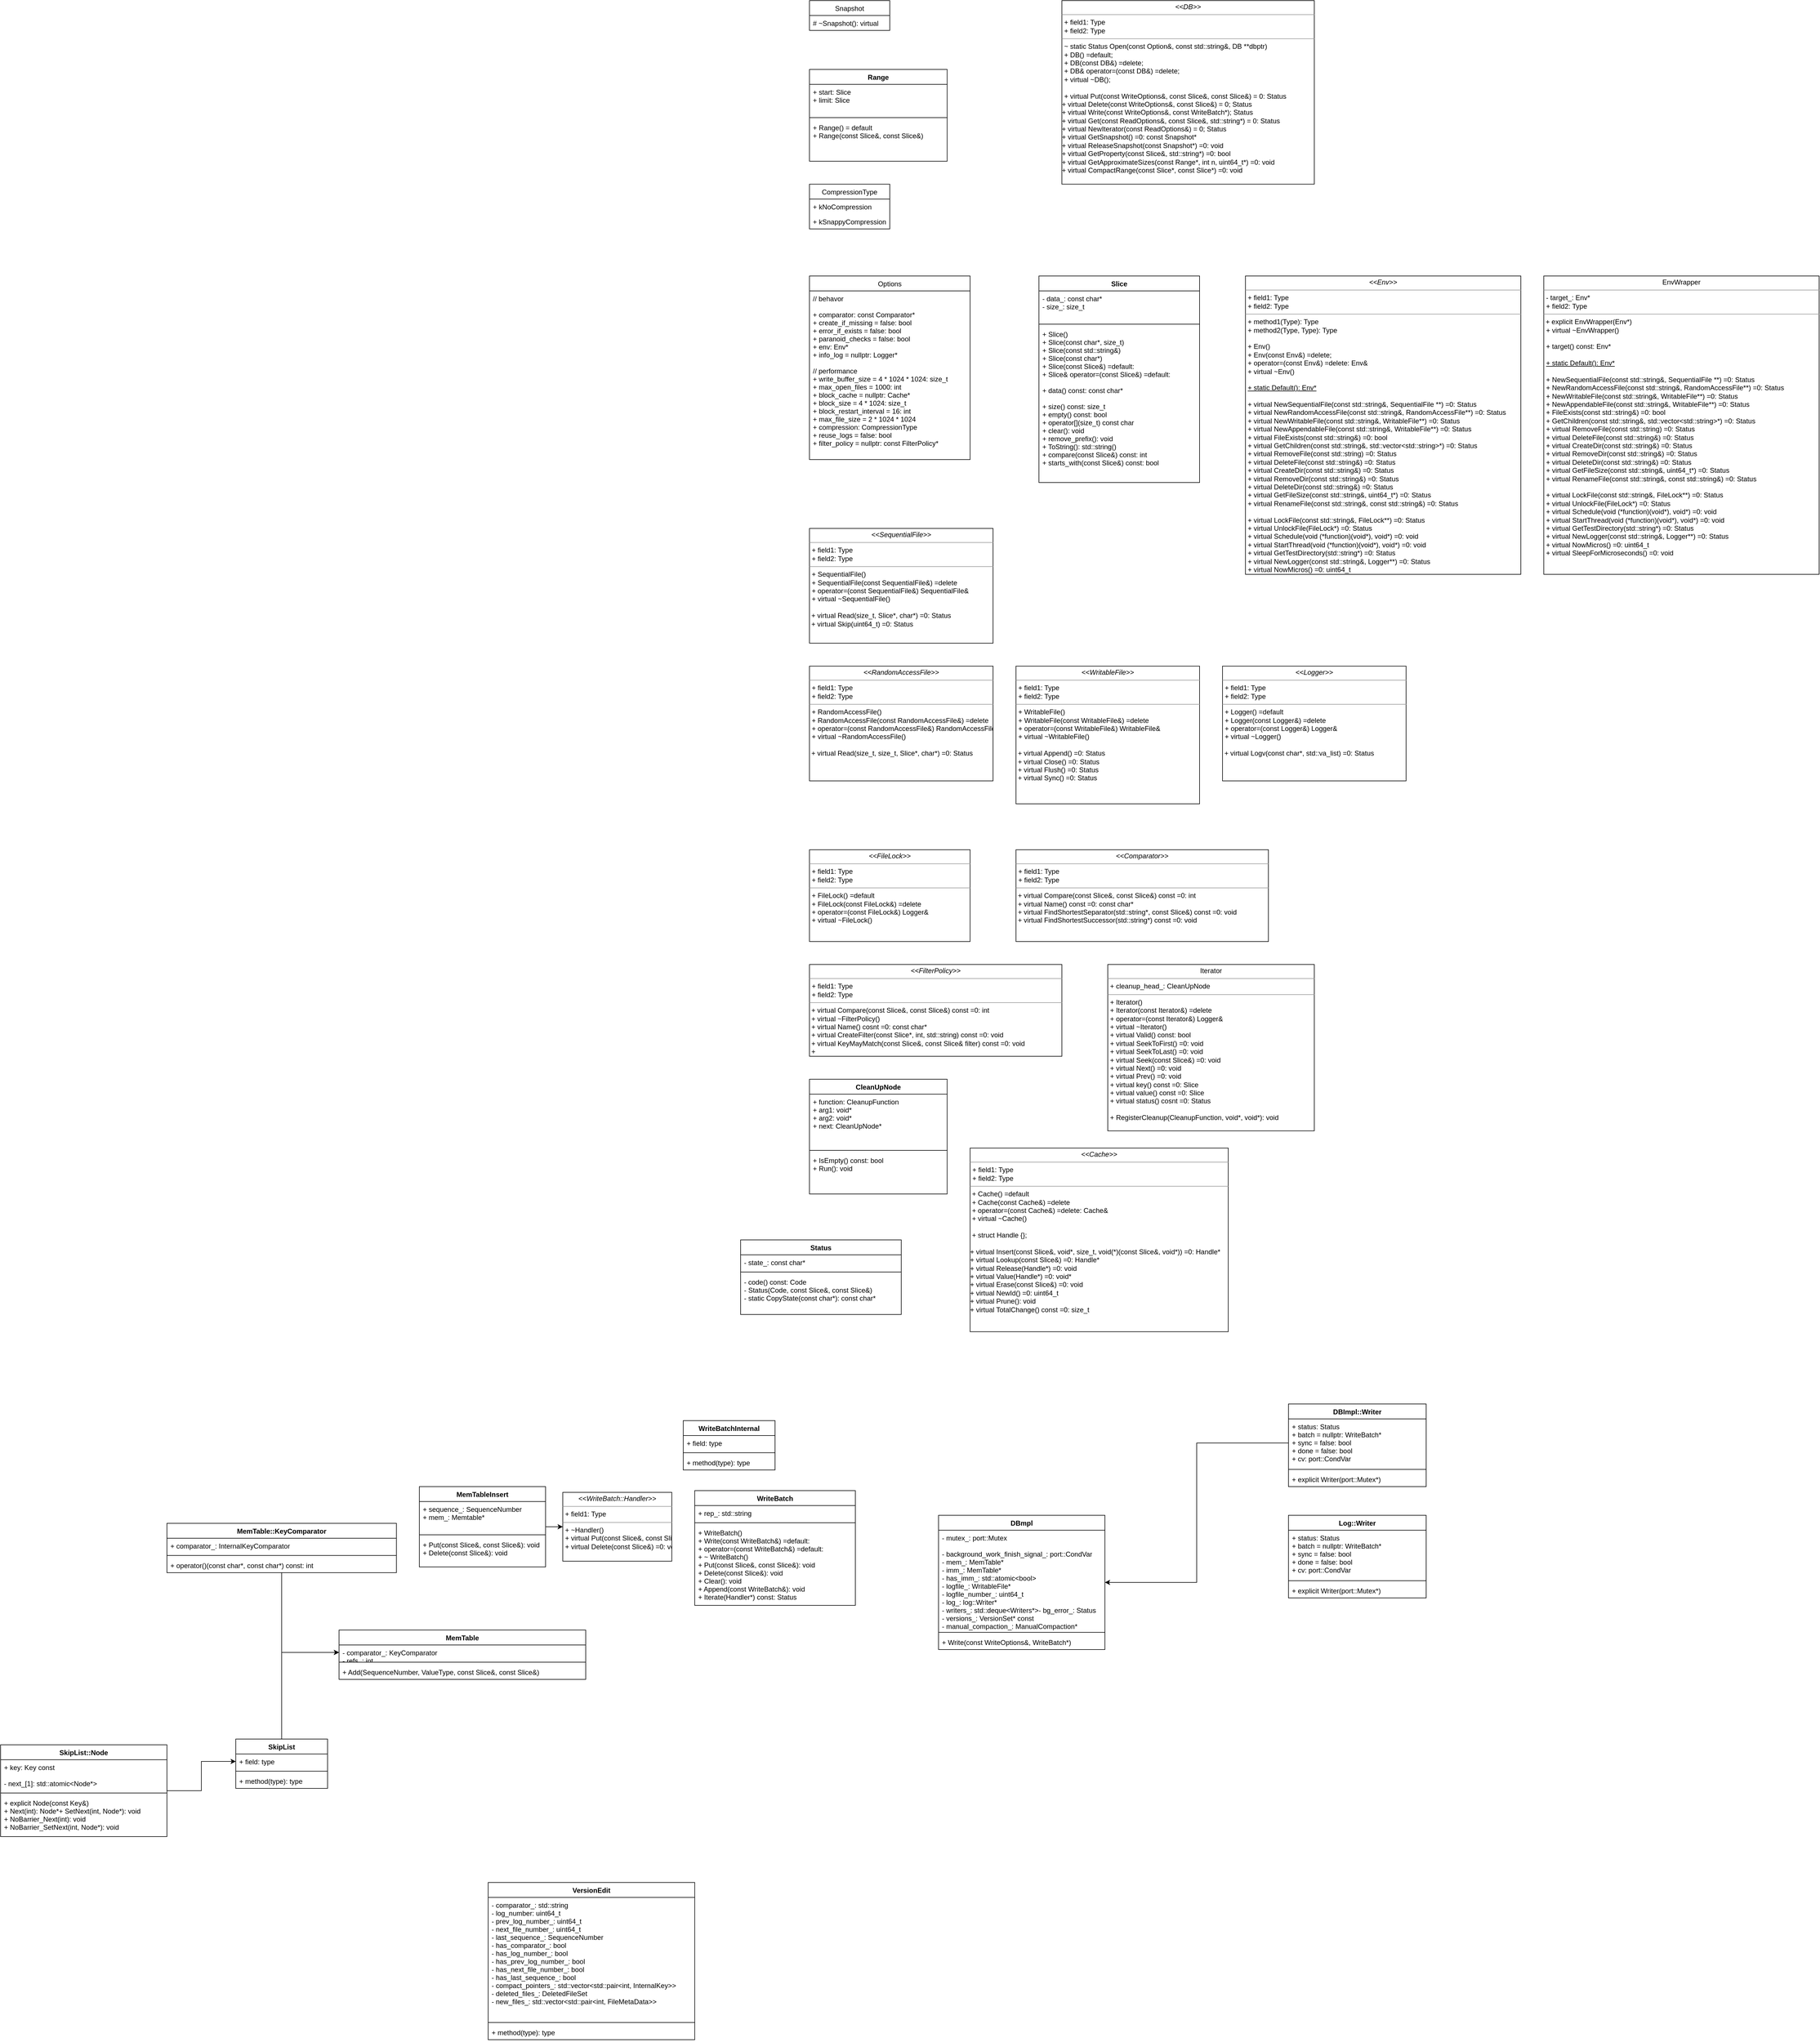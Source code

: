 <mxfile version="20.0.1" type="github">
  <diagram id="EeYemYDFPTXqTynd58sL" name="Page-1">
    <mxGraphModel dx="3086" dy="756" grid="1" gridSize="10" guides="1" tooltips="1" connect="1" arrows="1" fold="1" page="1" pageScale="1" pageWidth="850" pageHeight="1100" math="0" shadow="0">
      <root>
        <mxCell id="0" />
        <mxCell id="1" parent="0" />
        <mxCell id="X3R0SZMDiFQFNyOITrhu-1" value="Snapshot" style="swimlane;fontStyle=0;childLayout=stackLayout;horizontal=1;startSize=26;fillColor=none;horizontalStack=0;resizeParent=1;resizeParentMax=0;resizeLast=0;collapsible=1;marginBottom=0;" parent="1" vertex="1">
          <mxGeometry x="200" y="160" width="140" height="52" as="geometry" />
        </mxCell>
        <mxCell id="X3R0SZMDiFQFNyOITrhu-2" value="# ~Snapshot(): virtual" style="text;strokeColor=none;fillColor=none;align=left;verticalAlign=top;spacingLeft=4;spacingRight=4;overflow=hidden;rotatable=0;points=[[0,0.5],[1,0.5]];portConstraint=eastwest;" parent="X3R0SZMDiFQFNyOITrhu-1" vertex="1">
          <mxGeometry y="26" width="140" height="26" as="geometry" />
        </mxCell>
        <mxCell id="X3R0SZMDiFQFNyOITrhu-5" value="Range" style="swimlane;fontStyle=1;align=center;verticalAlign=top;childLayout=stackLayout;horizontal=1;startSize=26;horizontalStack=0;resizeParent=1;resizeParentMax=0;resizeLast=0;collapsible=1;marginBottom=0;" parent="1" vertex="1">
          <mxGeometry x="200" y="280" width="240" height="160" as="geometry" />
        </mxCell>
        <mxCell id="X3R0SZMDiFQFNyOITrhu-6" value="+ start: Slice&#xa;+ limit: Slice&#xa;" style="text;strokeColor=none;fillColor=none;align=left;verticalAlign=top;spacingLeft=4;spacingRight=4;overflow=hidden;rotatable=0;points=[[0,0.5],[1,0.5]];portConstraint=eastwest;" parent="X3R0SZMDiFQFNyOITrhu-5" vertex="1">
          <mxGeometry y="26" width="240" height="54" as="geometry" />
        </mxCell>
        <mxCell id="X3R0SZMDiFQFNyOITrhu-7" value="" style="line;strokeWidth=1;fillColor=none;align=left;verticalAlign=middle;spacingTop=-1;spacingLeft=3;spacingRight=3;rotatable=0;labelPosition=right;points=[];portConstraint=eastwest;" parent="X3R0SZMDiFQFNyOITrhu-5" vertex="1">
          <mxGeometry y="80" width="240" height="8" as="geometry" />
        </mxCell>
        <mxCell id="X3R0SZMDiFQFNyOITrhu-8" value="+ Range() = default&#xa;+ Range(const Slice&amp;, const Slice&amp;)&#xa;" style="text;strokeColor=none;fillColor=none;align=left;verticalAlign=top;spacingLeft=4;spacingRight=4;overflow=hidden;rotatable=0;points=[[0,0.5],[1,0.5]];portConstraint=eastwest;" parent="X3R0SZMDiFQFNyOITrhu-5" vertex="1">
          <mxGeometry y="88" width="240" height="72" as="geometry" />
        </mxCell>
        <mxCell id="X3R0SZMDiFQFNyOITrhu-14" value="&lt;p style=&quot;margin:0px;margin-top:4px;text-align:center;&quot;&gt;&lt;i&gt;&amp;lt;&amp;lt;DB&amp;gt;&amp;gt;&lt;/i&gt;&lt;br&gt;&lt;/p&gt;&lt;hr size=&quot;1&quot;&gt;&lt;p style=&quot;margin:0px;margin-left:4px;&quot;&gt;+ field1: Type&lt;br&gt;+ field2: Type&lt;/p&gt;&lt;hr size=&quot;1&quot;&gt;&lt;p style=&quot;margin:0px;margin-left:4px;&quot;&gt;~ static Status Open(const Option&amp;amp;, const std::string&amp;amp;, DB **dbptr)&lt;/p&gt;&lt;p style=&quot;margin:0px;margin-left:4px;&quot;&gt;+ DB() =default;&lt;/p&gt;&lt;p style=&quot;margin:0px;margin-left:4px;&quot;&gt;+ DB(const DB&amp;amp;) =delete;&lt;/p&gt;&lt;p style=&quot;margin:0px;margin-left:4px;&quot;&gt;+ DB&amp;amp; operator=(const DB&amp;amp;) =delete;&lt;/p&gt;&lt;p style=&quot;margin:0px;margin-left:4px;&quot;&gt;+ virtual ~DB();&lt;/p&gt;&lt;p style=&quot;margin:0px;margin-left:4px;&quot;&gt;&lt;br&gt;&lt;/p&gt;&lt;p style=&quot;margin:0px;margin-left:4px;&quot;&gt;+ virtual Put(const WriteOptions&amp;amp;, const Slice&amp;amp;, const Slice&amp;amp;) = 0: Status&lt;/p&gt;&lt;div&gt;+ virtual Delete(const WriteOptions&amp;amp;, const Slice&amp;amp;) = 0; Status&lt;br&gt;&lt;/div&gt;&lt;div&gt;+ virtual Write(const WriteOptions&amp;amp;, const WriteBatch*); Status&lt;/div&gt;&lt;div&gt;+ virtual Get(const ReadOptions&amp;amp;, const Slice&amp;amp;, std::string*) = 0: Status&lt;/div&gt;&lt;div&gt;+ virtual NewIterator(const ReadOptions&amp;amp;) = 0; Status&lt;/div&gt;&lt;div&gt;+ virtual GetSnapshot() =0: const Snapshot*&lt;/div&gt;&lt;div&gt;+ virtual ReleaseSnapshot(const Snapshot*) =0: void&lt;/div&gt;&lt;div&gt;+ virtual GetProperty(const Slice&amp;amp;, std::string*) =0: bool&lt;/div&gt;&lt;div&gt;+ virtual GetApproximateSizes(const Range*, int n, uint64_t*) =0: void&lt;/div&gt;&lt;div&gt;+ virtual CompactRange(const Slice*, const Slice*) =0: void&lt;br&gt;&lt;/div&gt;" style="verticalAlign=top;align=left;overflow=fill;fontSize=12;fontFamily=Helvetica;html=1;" parent="1" vertex="1">
          <mxGeometry x="640" y="160" width="440" height="320" as="geometry" />
        </mxCell>
        <mxCell id="X3R0SZMDiFQFNyOITrhu-15" value="CompressionType" style="swimlane;fontStyle=0;childLayout=stackLayout;horizontal=1;startSize=26;fillColor=none;horizontalStack=0;resizeParent=1;resizeParentMax=0;resizeLast=0;collapsible=1;marginBottom=0;" parent="1" vertex="1">
          <mxGeometry x="200" y="480" width="140" height="78" as="geometry" />
        </mxCell>
        <mxCell id="X3R0SZMDiFQFNyOITrhu-16" value="+ kNoCompression" style="text;strokeColor=none;fillColor=none;align=left;verticalAlign=top;spacingLeft=4;spacingRight=4;overflow=hidden;rotatable=0;points=[[0,0.5],[1,0.5]];portConstraint=eastwest;" parent="X3R0SZMDiFQFNyOITrhu-15" vertex="1">
          <mxGeometry y="26" width="140" height="26" as="geometry" />
        </mxCell>
        <mxCell id="X3R0SZMDiFQFNyOITrhu-18" value="+ kSnappyCompression" style="text;strokeColor=none;fillColor=none;align=left;verticalAlign=top;spacingLeft=4;spacingRight=4;overflow=hidden;rotatable=0;points=[[0,0.5],[1,0.5]];portConstraint=eastwest;" parent="X3R0SZMDiFQFNyOITrhu-15" vertex="1">
          <mxGeometry y="52" width="140" height="26" as="geometry" />
        </mxCell>
        <mxCell id="X3R0SZMDiFQFNyOITrhu-19" value="Options" style="swimlane;fontStyle=0;childLayout=stackLayout;horizontal=1;startSize=26;fillColor=none;horizontalStack=0;resizeParent=1;resizeParentMax=0;resizeLast=0;collapsible=1;marginBottom=0;" parent="1" vertex="1">
          <mxGeometry x="200" y="640" width="280" height="320" as="geometry" />
        </mxCell>
        <mxCell id="X3R0SZMDiFQFNyOITrhu-20" value="// behavor&#xa;&#xa;+ comparator: const Comparator*&#xa;+ create_if_missing = false: bool&#xa;+ error_if_exists = false: bool&#xa;+ paranoid_checks = false: bool&#xa;+ env: Env*&#xa;+ info_log = nullptr: Logger*&#xa;&#xa;// performance&#xa;+ write_buffer_size = 4 * 1024 * 1024: size_t&#xa;+ max_open_files = 1000: int&#xa;+ block_cache = nullptr: Cache*&#xa;+ block_size = 4 * 1024: size_t&#xa;+ block_restart_interval = 16: int&#xa;+ max_file_size = 2 * 1024 * 1024&#xa;+ compression: CompressionType&#xa;+ reuse_logs = false: bool&#xa;+ filter_policy = nullptr: const FilterPolicy*&#xa;" style="text;strokeColor=none;fillColor=none;align=left;verticalAlign=top;spacingLeft=4;spacingRight=4;overflow=hidden;rotatable=0;points=[[0,0.5],[1,0.5]];portConstraint=eastwest;" parent="X3R0SZMDiFQFNyOITrhu-19" vertex="1">
          <mxGeometry y="26" width="280" height="294" as="geometry" />
        </mxCell>
        <mxCell id="X3R0SZMDiFQFNyOITrhu-23" value="Slice" style="swimlane;fontStyle=1;align=center;verticalAlign=top;childLayout=stackLayout;horizontal=1;startSize=26;horizontalStack=0;resizeParent=1;resizeParentMax=0;resizeLast=0;collapsible=1;marginBottom=0;" parent="1" vertex="1">
          <mxGeometry x="600" y="640" width="280" height="360" as="geometry" />
        </mxCell>
        <mxCell id="X3R0SZMDiFQFNyOITrhu-24" value="- data_: const char*&#xa;- size_: size_t&#xa;" style="text;strokeColor=none;fillColor=none;align=left;verticalAlign=top;spacingLeft=4;spacingRight=4;overflow=hidden;rotatable=0;points=[[0,0.5],[1,0.5]];portConstraint=eastwest;" parent="X3R0SZMDiFQFNyOITrhu-23" vertex="1">
          <mxGeometry y="26" width="280" height="54" as="geometry" />
        </mxCell>
        <mxCell id="X3R0SZMDiFQFNyOITrhu-25" value="" style="line;strokeWidth=1;fillColor=none;align=left;verticalAlign=middle;spacingTop=-1;spacingLeft=3;spacingRight=3;rotatable=0;labelPosition=right;points=[];portConstraint=eastwest;" parent="X3R0SZMDiFQFNyOITrhu-23" vertex="1">
          <mxGeometry y="80" width="280" height="8" as="geometry" />
        </mxCell>
        <mxCell id="X3R0SZMDiFQFNyOITrhu-26" value="+ Slice()&#xa;+ Slice(const char*, size_t)&#xa;+ Slice(const std::string&amp;)&#xa;+ Slice(const char*)&#xa;+ Slice(const Slice&amp;) =default:&#xa;+ Slice&amp; operator=(const Slice&amp;) =default:&#xa;&#xa;+ data() const: const char* &#xa;&#xa;+ size() const: size_t&#xa;+ empty() const: bool&#xa;+ operator[](size_t) const char&#xa;+ clear(): void&#xa;+ remove_prefix(): void&#xa;+ ToString(): std::string()&#xa;+ compare(const Slice&amp;) const: int&#xa;+ starts_with(const Slice&amp;) const: bool&#xa;&#xa;" style="text;strokeColor=none;fillColor=none;align=left;verticalAlign=top;spacingLeft=4;spacingRight=4;overflow=hidden;rotatable=0;points=[[0,0.5],[1,0.5]];portConstraint=eastwest;" parent="X3R0SZMDiFQFNyOITrhu-23" vertex="1">
          <mxGeometry y="88" width="280" height="272" as="geometry" />
        </mxCell>
        <mxCell id="X3R0SZMDiFQFNyOITrhu-31" value="&lt;p style=&quot;margin:0px;margin-top:4px;text-align:center;&quot;&gt;&lt;i&gt;&amp;lt;&amp;lt;Env&amp;gt;&amp;gt;&lt;/i&gt;&lt;br&gt;&lt;/p&gt;&lt;hr size=&quot;1&quot;&gt;&lt;p style=&quot;margin:0px;margin-left:4px;&quot;&gt;+ field1: Type&lt;br&gt;+ field2: Type&lt;/p&gt;&lt;hr size=&quot;1&quot;&gt;&lt;p style=&quot;margin:0px;margin-left:4px;&quot;&gt;+ method1(Type): Type&lt;br&gt;+ method2(Type, Type): Type&lt;/p&gt;&lt;p style=&quot;margin:0px;margin-left:4px;&quot;&gt;&lt;br&gt;&lt;/p&gt;&lt;p style=&quot;margin:0px;margin-left:4px;&quot;&gt;+ Env()&lt;/p&gt;&lt;p style=&quot;margin:0px;margin-left:4px;&quot;&gt;+ Env(const Env&amp;amp;) =delete;&lt;/p&gt;&lt;p style=&quot;margin:0px;margin-left:4px;&quot;&gt;+ operator=(const Env&amp;amp;) =delete: Env&amp;amp;&lt;/p&gt;&lt;p style=&quot;margin:0px;margin-left:4px;&quot;&gt;+ virtual ~Env()&lt;/p&gt;&lt;p style=&quot;margin:0px;margin-left:4px;&quot;&gt;&lt;u&gt;&lt;br&gt;&lt;/u&gt;&lt;/p&gt;&lt;p style=&quot;margin:0px;margin-left:4px;&quot;&gt;&lt;u&gt;+ static Default(): Env*&lt;/u&gt;&lt;/p&gt;&lt;p style=&quot;margin:0px;margin-left:4px;&quot;&gt;&lt;u&gt;&lt;br&gt;&lt;/u&gt;&lt;/p&gt;&lt;p style=&quot;margin:0px;margin-left:4px;&quot;&gt;+ virtual NewSequentialFile(const std::string&amp;amp;, SequentialFile **) =0: Status&lt;/p&gt;&lt;p style=&quot;margin:0px;margin-left:4px;&quot;&gt;+ virtual NewRandomAccessFile(const std::string&amp;amp;, RandomAccessFile**) =0: Status&lt;u&gt;&lt;br&gt;&lt;/u&gt;&lt;/p&gt;&lt;p style=&quot;margin:0px;margin-left:4px;&quot;&gt;+ virtual NewWritableFile(const std::string&amp;amp;, WritableFile**) =0: Status&lt;/p&gt;&lt;p style=&quot;margin:0px;margin-left:4px;&quot;&gt;+ virtual NewAppendableFile(const std::string&amp;amp;, WritableFile**) =0: Status&lt;/p&gt;&lt;p style=&quot;margin:0px;margin-left:4px;&quot;&gt;+ virtual FileExists(const std::string&amp;amp;) =0: bool&lt;/p&gt;&lt;p style=&quot;margin:0px;margin-left:4px;&quot;&gt;+ virtual GetChildren(const std::string&amp;amp;, std::vector&amp;lt;std::string&amp;gt;*) =0: Status&lt;/p&gt;&lt;p style=&quot;margin:0px;margin-left:4px;&quot;&gt;+ virtual RemoveFile(const std::string) =0: Status&lt;/p&gt;&lt;p style=&quot;margin:0px;margin-left:4px;&quot;&gt;+ virtual DeleteFile(const std::string&amp;amp;) =0: Status&lt;/p&gt;&lt;p style=&quot;margin:0px;margin-left:4px;&quot;&gt;+ virtual CreateDir(const std::string&amp;amp;) =0: Status&lt;/p&gt;&lt;p style=&quot;margin:0px;margin-left:4px;&quot;&gt;+ virtual RemoveDir(const std::string&amp;amp;) =0: Status&lt;/p&gt;&lt;p style=&quot;margin:0px;margin-left:4px;&quot;&gt;+ virtual DeleteDir(const std::string&amp;amp;) =0: Status&lt;/p&gt;&lt;p style=&quot;margin:0px;margin-left:4px;&quot;&gt;+ virtual GetFileSize(const std::string&amp;amp;, uint64_t*) =0: Status&lt;/p&gt;&lt;p style=&quot;margin:0px;margin-left:4px;&quot;&gt;+ virtual RenameFile(const std::string&amp;amp;, const std::string&amp;amp;) =0: Status&lt;/p&gt;&lt;p style=&quot;margin:0px;margin-left:4px;&quot;&gt;&lt;br&gt;&lt;/p&gt;&lt;p style=&quot;margin:0px;margin-left:4px;&quot;&gt;+ virtual LockFile(const std::string&amp;amp;, FileLock**) =0: Status&lt;/p&gt;&lt;p style=&quot;margin:0px;margin-left:4px;&quot;&gt;+ virtual UnlockFile(FileLock*) =0: Status&lt;/p&gt;&lt;p style=&quot;margin:0px;margin-left:4px;&quot;&gt;+ virtual Schedule(void (*function)(void*), void*) =0: void&lt;/p&gt;&lt;p style=&quot;margin:0px;margin-left:4px;&quot;&gt;+ virtual StartThread(void (*function)(void*), void*) =0: void&lt;/p&gt;&lt;p style=&quot;margin:0px;margin-left:4px;&quot;&gt;+ virtual GetTestDirectory(std::string*) =0: Status&lt;/p&gt;&lt;p style=&quot;margin:0px;margin-left:4px;&quot;&gt;+ virtual NewLogger(const std::string&amp;amp;, Logger**) =0: Status&lt;/p&gt;&lt;p style=&quot;margin:0px;margin-left:4px;&quot;&gt;+ virtual NowMicros() =0: uint64_t&lt;/p&gt;&lt;p style=&quot;margin:0px;margin-left:4px;&quot;&gt;+ virtual SleepForMicroseconds() =0: void&lt;br&gt;&lt;/p&gt;" style="verticalAlign=top;align=left;overflow=fill;fontSize=12;fontFamily=Helvetica;html=1;" parent="1" vertex="1">
          <mxGeometry x="960" y="640" width="480" height="520" as="geometry" />
        </mxCell>
        <mxCell id="X3R0SZMDiFQFNyOITrhu-32" value="&lt;p style=&quot;margin:0px;margin-top:4px;text-align:center;&quot;&gt;&lt;i&gt;&amp;lt;&amp;lt;SequentialFile&amp;gt;&amp;gt;&lt;/i&gt;&lt;br&gt;&lt;/p&gt;&lt;hr size=&quot;1&quot;&gt;&lt;p style=&quot;margin:0px;margin-left:4px;&quot;&gt;+ field1: Type&lt;br&gt;+ field2: Type&lt;/p&gt;&lt;hr size=&quot;1&quot;&gt;&lt;p style=&quot;margin:0px;margin-left:4px;&quot;&gt;+ SequentialFile()&lt;/p&gt;&lt;p style=&quot;margin:0px;margin-left:4px;&quot;&gt;+ SequentialFile(const SequentialFile&amp;amp;) =delete&lt;/p&gt;&lt;p style=&quot;margin:0px;margin-left:4px;&quot;&gt;+ operator=(const SequentialFile&amp;amp;) SequentialFile&amp;amp;&lt;/p&gt;&lt;p style=&quot;margin:0px;margin-left:4px;&quot;&gt;+ virtual ~SequentialFile()&lt;/p&gt;&lt;p style=&quot;margin:0px;margin-left:4px;&quot;&gt;&lt;br&gt;&lt;/p&gt;&lt;div&gt;&amp;nbsp;+ virtual Read(size_t, Slice*, char*) =0: Status&lt;/div&gt;&lt;div&gt;&amp;nbsp;+ virtual Skip(uint64_t) =0: Status&lt;br&gt;&lt;/div&gt;" style="verticalAlign=top;align=left;overflow=fill;fontSize=12;fontFamily=Helvetica;html=1;" parent="1" vertex="1">
          <mxGeometry x="200" y="1080" width="320" height="200" as="geometry" />
        </mxCell>
        <mxCell id="X3R0SZMDiFQFNyOITrhu-33" value="&lt;p style=&quot;margin:0px;margin-top:4px;text-align:center;&quot;&gt;&lt;i&gt;&amp;lt;&amp;lt;RandomAccessFile&amp;gt;&amp;gt;&lt;/i&gt;&lt;br&gt;&lt;/p&gt;&lt;hr size=&quot;1&quot;&gt;&lt;p style=&quot;margin:0px;margin-left:4px;&quot;&gt;+ field1: Type&lt;br&gt;+ field2: Type&lt;/p&gt;&lt;hr size=&quot;1&quot;&gt;&lt;p style=&quot;margin:0px;margin-left:4px;&quot;&gt;+ RandomAccessFile()&lt;/p&gt;&lt;p style=&quot;margin:0px;margin-left:4px;&quot;&gt;+ RandomAccessFile(const RandomAccessFile&amp;amp;) =delete&lt;/p&gt;&lt;p style=&quot;margin:0px;margin-left:4px;&quot;&gt;+ operator=(const RandomAccessFile&amp;amp;) RandomAccessFile&amp;amp;&lt;/p&gt;&lt;p style=&quot;margin:0px;margin-left:4px;&quot;&gt;+ virtual ~RandomAccessFile()&lt;/p&gt;&lt;p style=&quot;margin:0px;margin-left:4px;&quot;&gt;&lt;br&gt;&lt;/p&gt;&lt;div&gt;&amp;nbsp;+ virtual Read(size_t, size_t, Slice*, char*) =0: Status&lt;/div&gt;" style="verticalAlign=top;align=left;overflow=fill;fontSize=12;fontFamily=Helvetica;html=1;" parent="1" vertex="1">
          <mxGeometry x="200" y="1320" width="320" height="200" as="geometry" />
        </mxCell>
        <mxCell id="X3R0SZMDiFQFNyOITrhu-53" value="&lt;p style=&quot;margin:0px;margin-top:4px;text-align:center;&quot;&gt;&lt;i&gt;&amp;lt;&amp;lt;WritableFile&amp;gt;&amp;gt;&lt;/i&gt;&lt;br&gt;&lt;/p&gt;&lt;hr size=&quot;1&quot;&gt;&lt;p style=&quot;margin:0px;margin-left:4px;&quot;&gt;+ field1: Type&lt;br&gt;+ field2: Type&lt;/p&gt;&lt;hr size=&quot;1&quot;&gt;&lt;p style=&quot;margin:0px;margin-left:4px;&quot;&gt;+ WritableFile()&lt;/p&gt;&lt;p style=&quot;margin:0px;margin-left:4px;&quot;&gt;+ WritableFile(const WritableFile&amp;amp;) =delete&lt;/p&gt;&lt;p style=&quot;margin:0px;margin-left:4px;&quot;&gt;+ operator=(const WritableFile&amp;amp;) WritableFile&amp;amp;&lt;/p&gt;&lt;p style=&quot;margin:0px;margin-left:4px;&quot;&gt;+ virtual ~WritableFile()&lt;/p&gt;&lt;p style=&quot;margin:0px;margin-left:4px;&quot;&gt;&lt;br&gt;&lt;/p&gt;&lt;div&gt;&amp;nbsp;+ virtual Append() =0: Status&lt;/div&gt;&lt;div&gt;&amp;nbsp;+ virtual Close() =0: Status&lt;/div&gt;&lt;div&gt;&amp;nbsp;+ virtual Flush() =0: Status&lt;/div&gt;&lt;div&gt;&amp;nbsp;+ virtual Sync() =0: Status&lt;br&gt;&lt;/div&gt;" style="verticalAlign=top;align=left;overflow=fill;fontSize=12;fontFamily=Helvetica;html=1;" parent="1" vertex="1">
          <mxGeometry x="560" y="1320" width="320" height="240" as="geometry" />
        </mxCell>
        <mxCell id="X3R0SZMDiFQFNyOITrhu-54" value="&lt;p style=&quot;margin:0px;margin-top:4px;text-align:center;&quot;&gt;&lt;i&gt;&amp;lt;&amp;lt;Logger&amp;gt;&amp;gt;&lt;/i&gt;&lt;br&gt;&lt;/p&gt;&lt;hr size=&quot;1&quot;&gt;&lt;p style=&quot;margin:0px;margin-left:4px;&quot;&gt;+ field1: Type&lt;br&gt;+ field2: Type&lt;/p&gt;&lt;hr size=&quot;1&quot;&gt;&lt;p style=&quot;margin:0px;margin-left:4px;&quot;&gt;+ Logger() =default&lt;br&gt;&lt;/p&gt;&lt;p style=&quot;margin:0px;margin-left:4px;&quot;&gt;+ Logger(const Logger&amp;amp;) =delete&lt;/p&gt;&lt;p style=&quot;margin:0px;margin-left:4px;&quot;&gt;+ operator=(const Logger&amp;amp;) Logger&amp;amp;&lt;/p&gt;&lt;p style=&quot;margin:0px;margin-left:4px;&quot;&gt;+ virtual ~Logger()&lt;/p&gt;&lt;p style=&quot;margin:0px;margin-left:4px;&quot;&gt;&lt;br&gt;&lt;/p&gt;&lt;div&gt;&amp;nbsp;+ virtual Logv(const char*, std::va_list) =0: Status&lt;/div&gt;" style="verticalAlign=top;align=left;overflow=fill;fontSize=12;fontFamily=Helvetica;html=1;" parent="1" vertex="1">
          <mxGeometry x="920" y="1320" width="320" height="200" as="geometry" />
        </mxCell>
        <mxCell id="X3R0SZMDiFQFNyOITrhu-55" value="&lt;p style=&quot;margin:0px;margin-top:4px;text-align:center;&quot;&gt;&lt;i&gt;&amp;lt;&amp;lt;FileLock&amp;gt;&amp;gt;&lt;/i&gt;&lt;br&gt;&lt;/p&gt;&lt;hr size=&quot;1&quot;&gt;&lt;p style=&quot;margin:0px;margin-left:4px;&quot;&gt;+ field1: Type&lt;br&gt;+ field2: Type&lt;/p&gt;&lt;hr size=&quot;1&quot;&gt;&lt;p style=&quot;margin:0px;margin-left:4px;&quot;&gt;+ FileLock() =default&lt;br&gt;&lt;/p&gt;&lt;p style=&quot;margin:0px;margin-left:4px;&quot;&gt;+ FileLock(const FileLock&amp;amp;) =delete&lt;/p&gt;&lt;p style=&quot;margin:0px;margin-left:4px;&quot;&gt;+ operator=(const FileLock&amp;amp;) Logger&amp;amp;&lt;/p&gt;&lt;p style=&quot;margin:0px;margin-left:4px;&quot;&gt;+ virtual ~FileLock()&lt;/p&gt;" style="verticalAlign=top;align=left;overflow=fill;fontSize=12;fontFamily=Helvetica;html=1;" parent="1" vertex="1">
          <mxGeometry x="200" y="1640" width="280" height="160" as="geometry" />
        </mxCell>
        <mxCell id="X3R0SZMDiFQFNyOITrhu-56" value="&lt;p style=&quot;margin:0px;margin-top:4px;text-align:center;&quot;&gt;EnvWrapper&lt;br&gt;&lt;/p&gt;&lt;hr size=&quot;1&quot;&gt;&lt;p style=&quot;margin:0px;margin-left:4px;&quot;&gt;- target_: Env*&lt;br&gt;+ field2: Type&lt;/p&gt;&lt;hr size=&quot;1&quot;&gt;&amp;nbsp;+ explicit EnvWrapper(Env*)&lt;p style=&quot;margin:0px;margin-left:4px;&quot;&gt;+ virtual ~EnvWrapper()&lt;/p&gt;&lt;p style=&quot;margin:0px;margin-left:4px;&quot;&gt;&lt;br&gt;&lt;/p&gt;&lt;p style=&quot;margin:0px;margin-left:4px;&quot;&gt;+ target() const: Env*&lt;br&gt;&lt;/p&gt;&lt;p style=&quot;margin:0px;margin-left:4px;&quot;&gt;&lt;u&gt;&lt;br&gt;&lt;/u&gt;&lt;/p&gt;&lt;p style=&quot;margin:0px;margin-left:4px;&quot;&gt;&lt;u&gt;+ static Default(): Env*&lt;/u&gt;&lt;/p&gt;&lt;p style=&quot;margin:0px;margin-left:4px;&quot;&gt;&lt;u&gt;&lt;br&gt;&lt;/u&gt;&lt;/p&gt;&lt;p style=&quot;margin:0px;margin-left:4px;&quot;&gt;+ NewSequentialFile(const std::string&amp;amp;, SequentialFile **) =0: Status&lt;/p&gt;&lt;p style=&quot;margin:0px;margin-left:4px;&quot;&gt;+ NewRandomAccessFile(const std::string&amp;amp;, RandomAccessFile**) =0: Status&lt;u&gt;&lt;br&gt;&lt;/u&gt;&lt;/p&gt;&lt;p style=&quot;margin:0px;margin-left:4px;&quot;&gt;+ NewWritableFile(const std::string&amp;amp;, WritableFile**) =0: Status&lt;/p&gt;&lt;p style=&quot;margin:0px;margin-left:4px;&quot;&gt;+ NewAppendableFile(const std::string&amp;amp;, WritableFile**) =0: Status&lt;/p&gt;&lt;p style=&quot;margin:0px;margin-left:4px;&quot;&gt;+ FileExists(const std::string&amp;amp;) =0: bool&lt;/p&gt;&lt;p style=&quot;margin:0px;margin-left:4px;&quot;&gt;+ GetChildren(const std::string&amp;amp;, std::vector&amp;lt;std::string&amp;gt;*) =0: Status&lt;/p&gt;&lt;p style=&quot;margin:0px;margin-left:4px;&quot;&gt;+ virtual RemoveFile(const std::string) =0: Status&lt;/p&gt;&lt;p style=&quot;margin:0px;margin-left:4px;&quot;&gt;+ virtual DeleteFile(const std::string&amp;amp;) =0: Status&lt;/p&gt;&lt;p style=&quot;margin:0px;margin-left:4px;&quot;&gt;+ virtual CreateDir(const std::string&amp;amp;) =0: Status&lt;/p&gt;&lt;p style=&quot;margin:0px;margin-left:4px;&quot;&gt;+ virtual RemoveDir(const std::string&amp;amp;) =0: Status&lt;/p&gt;&lt;p style=&quot;margin:0px;margin-left:4px;&quot;&gt;+ virtual DeleteDir(const std::string&amp;amp;) =0: Status&lt;/p&gt;&lt;p style=&quot;margin:0px;margin-left:4px;&quot;&gt;+ virtual GetFileSize(const std::string&amp;amp;, uint64_t*) =0: Status&lt;/p&gt;&lt;p style=&quot;margin:0px;margin-left:4px;&quot;&gt;+ virtual RenameFile(const std::string&amp;amp;, const std::string&amp;amp;) =0: Status&lt;/p&gt;&lt;p style=&quot;margin:0px;margin-left:4px;&quot;&gt;&lt;br&gt;&lt;/p&gt;&lt;p style=&quot;margin:0px;margin-left:4px;&quot;&gt;+ virtual LockFile(const std::string&amp;amp;, FileLock**) =0: Status&lt;/p&gt;&lt;p style=&quot;margin:0px;margin-left:4px;&quot;&gt;+ virtual UnlockFile(FileLock*) =0: Status&lt;/p&gt;&lt;p style=&quot;margin:0px;margin-left:4px;&quot;&gt;+ virtual Schedule(void (*function)(void*), void*) =0: void&lt;/p&gt;&lt;p style=&quot;margin:0px;margin-left:4px;&quot;&gt;+ virtual StartThread(void (*function)(void*), void*) =0: void&lt;/p&gt;&lt;p style=&quot;margin:0px;margin-left:4px;&quot;&gt;+ virtual GetTestDirectory(std::string*) =0: Status&lt;/p&gt;&lt;p style=&quot;margin:0px;margin-left:4px;&quot;&gt;+ virtual NewLogger(const std::string&amp;amp;, Logger**) =0: Status&lt;/p&gt;&lt;p style=&quot;margin:0px;margin-left:4px;&quot;&gt;+ virtual NowMicros() =0: uint64_t&lt;/p&gt;&lt;p style=&quot;margin:0px;margin-left:4px;&quot;&gt;+ virtual SleepForMicroseconds() =0: void&lt;br&gt;&lt;/p&gt;" style="verticalAlign=top;align=left;overflow=fill;fontSize=12;fontFamily=Helvetica;html=1;" parent="1" vertex="1">
          <mxGeometry x="1480" y="640" width="480" height="520" as="geometry" />
        </mxCell>
        <mxCell id="X3R0SZMDiFQFNyOITrhu-57" value="&lt;p style=&quot;margin:0px;margin-top:4px;text-align:center;&quot;&gt;&lt;i&gt;&amp;lt;&amp;lt;Comparator&amp;gt;&amp;gt;&lt;/i&gt;&lt;br&gt;&lt;/p&gt;&lt;hr size=&quot;1&quot;&gt;&lt;p style=&quot;margin:0px;margin-left:4px;&quot;&gt;+ field1: Type&lt;br&gt;+ field2: Type&lt;/p&gt;&lt;hr size=&quot;1&quot;&gt;&lt;div&gt;&amp;nbsp;+ virtual Compare(const Slice&amp;amp;, const Slice&amp;amp;) const =0: int&lt;/div&gt;&lt;div&gt;&amp;nbsp;+ virtual Name() const =0: const char*&lt;/div&gt;&lt;div&gt;&amp;nbsp;+ virtual FindShortestSeparator(std::string*, const Slice&amp;amp;) const =0: void&lt;/div&gt;&lt;div&gt;&amp;nbsp;+ virtual FindShortestSuccessor(std::string*) const =0: void&lt;br&gt;&lt;/div&gt;" style="verticalAlign=top;align=left;overflow=fill;fontSize=12;fontFamily=Helvetica;html=1;" parent="1" vertex="1">
          <mxGeometry x="560" y="1640" width="440" height="160" as="geometry" />
        </mxCell>
        <mxCell id="X3R0SZMDiFQFNyOITrhu-58" value="&lt;p style=&quot;margin:0px;margin-top:4px;text-align:center;&quot;&gt;&lt;i&gt;&amp;lt;&amp;lt;FilterPolicy&amp;gt;&amp;gt;&lt;/i&gt;&lt;br&gt;&lt;/p&gt;&lt;hr size=&quot;1&quot;&gt;&lt;p style=&quot;margin:0px;margin-left:4px;&quot;&gt;+ field1: Type&lt;br&gt;+ field2: Type&lt;/p&gt;&lt;hr size=&quot;1&quot;&gt;&lt;div&gt;&amp;nbsp;+ virtual Compare(const Slice&amp;amp;, const Slice&amp;amp;) const =0: int&lt;/div&gt;&lt;div&gt;&amp;nbsp;+ virtual ~FilterPolicy()&lt;/div&gt;&lt;div&gt;&amp;nbsp;+ virtual Name() cosnt =0: const char*&lt;/div&gt;&lt;div&gt;&amp;nbsp;+ virtual CreateFilter(const Slice*, int, std::string) const =0: void&lt;/div&gt;&lt;div&gt;&amp;nbsp;+ virtual KeyMayMatch(const Slice&amp;amp;, const Slice&amp;amp; filter) const =0: void&lt;/div&gt;&lt;div&gt;&amp;nbsp;+ &lt;br&gt;&lt;/div&gt;" style="verticalAlign=top;align=left;overflow=fill;fontSize=12;fontFamily=Helvetica;html=1;" parent="1" vertex="1">
          <mxGeometry x="200" y="1840" width="440" height="160" as="geometry" />
        </mxCell>
        <mxCell id="X3R0SZMDiFQFNyOITrhu-59" value="&lt;p style=&quot;margin:0px;margin-top:4px;text-align:center;&quot;&gt;Iterator&lt;br&gt;&lt;/p&gt;&lt;hr size=&quot;1&quot;&gt;&lt;p style=&quot;margin:0px;margin-left:4px;&quot;&gt;+ cleanup_head_: CleanUpNode&lt;br&gt;&lt;/p&gt;&lt;hr size=&quot;1&quot;&gt;&lt;p style=&quot;margin:0px;margin-left:4px;&quot;&gt;+ Iterator()&lt;br&gt;&lt;/p&gt;&lt;p style=&quot;margin:0px;margin-left:4px;&quot;&gt;+ Iterator(const Iterator&amp;amp;) =delete&lt;/p&gt;&lt;p style=&quot;margin:0px;margin-left:4px;&quot;&gt;+ operator=(const Iterator&amp;amp;) Logger&amp;amp;&lt;/p&gt;&lt;p style=&quot;margin:0px;margin-left:4px;&quot;&gt;+ virtual ~Iterator()&lt;/p&gt;&lt;p style=&quot;margin:0px;margin-left:4px;&quot;&gt;+ virtual Valid() const: bool&lt;/p&gt;&lt;p style=&quot;margin:0px;margin-left:4px;&quot;&gt;+ virtual SeekToFirst() =0: void&lt;/p&gt;&lt;p style=&quot;margin:0px;margin-left:4px;&quot;&gt;+ virtual SeekToLast() =0: void&lt;/p&gt;&lt;p style=&quot;margin:0px;margin-left:4px;&quot;&gt;+ virtual Seek(const Slice&amp;amp;) =0: void&lt;/p&gt;&lt;p style=&quot;margin:0px;margin-left:4px;&quot;&gt;+ virtual Next() =0: void&lt;/p&gt;&lt;p style=&quot;margin:0px;margin-left:4px;&quot;&gt;+ virtual Prev() =0: void&lt;/p&gt;&lt;p style=&quot;margin:0px;margin-left:4px;&quot;&gt;+ virtual key() const =0: Slice&lt;/p&gt;&lt;p style=&quot;margin:0px;margin-left:4px;&quot;&gt;+ virtual value() const =0: Slice&lt;/p&gt;&lt;p style=&quot;margin:0px;margin-left:4px;&quot;&gt;+ virtual status() cosnt =0: Status&lt;/p&gt;&lt;p style=&quot;margin:0px;margin-left:4px;&quot;&gt;&lt;br&gt;&lt;/p&gt;&lt;p style=&quot;margin:0px;margin-left:4px;&quot;&gt;+ RegisterCleanup(CleanupFunction, void*, void*): void&lt;br&gt;&lt;/p&gt;" style="verticalAlign=top;align=left;overflow=fill;fontSize=12;fontFamily=Helvetica;html=1;" parent="1" vertex="1">
          <mxGeometry x="720" y="1840" width="360" height="290" as="geometry" />
        </mxCell>
        <mxCell id="X3R0SZMDiFQFNyOITrhu-60" value="CleanUpNode" style="swimlane;fontStyle=1;align=center;verticalAlign=top;childLayout=stackLayout;horizontal=1;startSize=26;horizontalStack=0;resizeParent=1;resizeParentMax=0;resizeLast=0;collapsible=1;marginBottom=0;" parent="1" vertex="1">
          <mxGeometry x="200" y="2040" width="240" height="200" as="geometry" />
        </mxCell>
        <mxCell id="X3R0SZMDiFQFNyOITrhu-61" value="+ function: CleanupFunction&#xa;+ arg1: void*&#xa;+ arg2: void*&#xa;+ next: CleanUpNode*&#xa;" style="text;strokeColor=none;fillColor=none;align=left;verticalAlign=top;spacingLeft=4;spacingRight=4;overflow=hidden;rotatable=0;points=[[0,0.5],[1,0.5]];portConstraint=eastwest;" parent="X3R0SZMDiFQFNyOITrhu-60" vertex="1">
          <mxGeometry y="26" width="240" height="94" as="geometry" />
        </mxCell>
        <mxCell id="X3R0SZMDiFQFNyOITrhu-62" value="" style="line;strokeWidth=1;fillColor=none;align=left;verticalAlign=middle;spacingTop=-1;spacingLeft=3;spacingRight=3;rotatable=0;labelPosition=right;points=[];portConstraint=eastwest;" parent="X3R0SZMDiFQFNyOITrhu-60" vertex="1">
          <mxGeometry y="120" width="240" height="8" as="geometry" />
        </mxCell>
        <mxCell id="X3R0SZMDiFQFNyOITrhu-63" value="+ IsEmpty() const: bool&#xa;+ Run(): void&#xa;" style="text;strokeColor=none;fillColor=none;align=left;verticalAlign=top;spacingLeft=4;spacingRight=4;overflow=hidden;rotatable=0;points=[[0,0.5],[1,0.5]];portConstraint=eastwest;" parent="X3R0SZMDiFQFNyOITrhu-60" vertex="1">
          <mxGeometry y="128" width="240" height="72" as="geometry" />
        </mxCell>
        <mxCell id="X3R0SZMDiFQFNyOITrhu-64" value="&lt;p style=&quot;margin:0px;margin-top:4px;text-align:center;&quot;&gt;&lt;i&gt;&amp;lt;&amp;lt;Cache&amp;gt;&amp;gt;&lt;/i&gt;&lt;br&gt;&lt;/p&gt;&lt;hr size=&quot;1&quot;&gt;&lt;p style=&quot;margin:0px;margin-left:4px;&quot;&gt;+ field1: Type&lt;br&gt;+ field2: Type&lt;/p&gt;&lt;hr size=&quot;1&quot;&gt;&lt;div&gt;&amp;nbsp;+ Cache() =default&lt;/div&gt;&lt;div&gt;&amp;nbsp;+ Cache(const Cache&amp;amp;) =delete&lt;/div&gt;&lt;div&gt;&amp;nbsp;+ operator=(const Cache&amp;amp;) =delete: Cache&amp;amp;&lt;/div&gt;&lt;div&gt;&amp;nbsp;+ virtual ~Cache()&lt;/div&gt;&lt;div&gt;&lt;br&gt;&lt;/div&gt;&lt;div&gt;&amp;nbsp;+ struct Handle {};&lt;/div&gt;&lt;div&gt;&lt;br&gt;&lt;/div&gt;&lt;div&gt;+ virtual Insert(const Slice&amp;amp;, void*, size_t, void(*)(const Slice&amp;amp;, void*)) =0: Handle*&lt;/div&gt;&lt;div&gt;+ virtual Lookup(const Slice&amp;amp;) =0: Handle*&lt;/div&gt;&lt;div&gt;+ virtual Release(Handle*) =0: void&lt;/div&gt;&lt;div&gt;+ virtual Value(Handle*) =0: void*&lt;/div&gt;&lt;div&gt;+ virtual Erase(const Slice&amp;amp;) =0: void&lt;/div&gt;&lt;div&gt;+ virtual NewId() =0: uint64_t&lt;/div&gt;&lt;div&gt;+ virtual Prune(): void&lt;/div&gt;&lt;div&gt;+ virtual TotalChange() const =0: size_t&lt;br&gt;&lt;/div&gt;&lt;div&gt;&lt;br&gt;&lt;/div&gt;" style="verticalAlign=top;align=left;overflow=fill;fontSize=12;fontFamily=Helvetica;html=1;" parent="1" vertex="1">
          <mxGeometry x="480" y="2160" width="450" height="320" as="geometry" />
        </mxCell>
        <mxCell id="X3R0SZMDiFQFNyOITrhu-65" value="Status" style="swimlane;fontStyle=1;align=center;verticalAlign=top;childLayout=stackLayout;horizontal=1;startSize=26;horizontalStack=0;resizeParent=1;resizeParentMax=0;resizeLast=0;collapsible=1;marginBottom=0;" parent="1" vertex="1">
          <mxGeometry x="80" y="2320" width="280" height="130" as="geometry" />
        </mxCell>
        <mxCell id="X3R0SZMDiFQFNyOITrhu-66" value="- state_: const char*" style="text;strokeColor=none;fillColor=none;align=left;verticalAlign=top;spacingLeft=4;spacingRight=4;overflow=hidden;rotatable=0;points=[[0,0.5],[1,0.5]];portConstraint=eastwest;" parent="X3R0SZMDiFQFNyOITrhu-65" vertex="1">
          <mxGeometry y="26" width="280" height="26" as="geometry" />
        </mxCell>
        <mxCell id="X3R0SZMDiFQFNyOITrhu-67" value="" style="line;strokeWidth=1;fillColor=none;align=left;verticalAlign=middle;spacingTop=-1;spacingLeft=3;spacingRight=3;rotatable=0;labelPosition=right;points=[];portConstraint=eastwest;" parent="X3R0SZMDiFQFNyOITrhu-65" vertex="1">
          <mxGeometry y="52" width="280" height="8" as="geometry" />
        </mxCell>
        <mxCell id="X3R0SZMDiFQFNyOITrhu-68" value="- code() const: Code&#xa;- Status(Code, const Slice&amp;, const Slice&amp;)&#xa;- static CopyState(const char*): const char*&#xa;" style="text;strokeColor=none;fillColor=none;align=left;verticalAlign=top;spacingLeft=4;spacingRight=4;overflow=hidden;rotatable=0;points=[[0,0.5],[1,0.5]];portConstraint=eastwest;fontStyle=0" parent="X3R0SZMDiFQFNyOITrhu-65" vertex="1">
          <mxGeometry y="60" width="280" height="70" as="geometry" />
        </mxCell>
        <mxCell id="dqxAGnpXM77EKVzPfXeZ-1" value="DBmpl" style="swimlane;fontStyle=1;align=center;verticalAlign=top;childLayout=stackLayout;horizontal=1;startSize=26;horizontalStack=0;resizeParent=1;resizeParentMax=0;resizeLast=0;collapsible=1;marginBottom=0;" vertex="1" parent="1">
          <mxGeometry x="425" y="2800" width="290" height="234" as="geometry" />
        </mxCell>
        <mxCell id="dqxAGnpXM77EKVzPfXeZ-2" value="- mutex_: port::Mutex&#xa;&#xa;- background_work_finish_signal_: port::CondVar&#xa;- mem_: MemTable*&#xa;- imm_: MemTable*&#xa;- has_imm_: std::atomic&lt;bool&gt;&#xa;- logfile_: WritableFile*&#xa;- logfile_number_: uint64_t&#xa;- log_: log::Writer*&#xa;- writers_: std::deque&lt;Writers*&gt;- bg_error_: Status&#xa;- versions_: VersionSet* const&#xa;- manual_compaction_: ManualCompaction*&#xa;" style="text;strokeColor=none;fillColor=none;align=left;verticalAlign=top;spacingLeft=4;spacingRight=4;overflow=hidden;rotatable=0;points=[[0,0.5],[1,0.5]];portConstraint=eastwest;" vertex="1" parent="dqxAGnpXM77EKVzPfXeZ-1">
          <mxGeometry y="26" width="290" height="174" as="geometry" />
        </mxCell>
        <mxCell id="dqxAGnpXM77EKVzPfXeZ-3" value="" style="line;strokeWidth=1;fillColor=none;align=left;verticalAlign=middle;spacingTop=-1;spacingLeft=3;spacingRight=3;rotatable=0;labelPosition=right;points=[];portConstraint=eastwest;" vertex="1" parent="dqxAGnpXM77EKVzPfXeZ-1">
          <mxGeometry y="200" width="290" height="8" as="geometry" />
        </mxCell>
        <mxCell id="dqxAGnpXM77EKVzPfXeZ-4" value="+ Write(const WriteOptions&amp;, WriteBatch*)" style="text;strokeColor=none;fillColor=none;align=left;verticalAlign=top;spacingLeft=4;spacingRight=4;overflow=hidden;rotatable=0;points=[[0,0.5],[1,0.5]];portConstraint=eastwest;" vertex="1" parent="dqxAGnpXM77EKVzPfXeZ-1">
          <mxGeometry y="208" width="290" height="26" as="geometry" />
        </mxCell>
        <mxCell id="dqxAGnpXM77EKVzPfXeZ-5" value="DBImpl::Writer" style="swimlane;fontStyle=1;align=center;verticalAlign=top;childLayout=stackLayout;horizontal=1;startSize=26;horizontalStack=0;resizeParent=1;resizeParentMax=0;resizeLast=0;collapsible=1;marginBottom=0;" vertex="1" parent="1">
          <mxGeometry x="1035" y="2606" width="240" height="144" as="geometry" />
        </mxCell>
        <mxCell id="dqxAGnpXM77EKVzPfXeZ-6" value="+ status: Status&#xa;+ batch = nullptr: WriteBatch*&#xa;+ sync = false: bool&#xa;+ done = false: bool&#xa;+ cv: port::CondVar&#xa;" style="text;align=left;verticalAlign=top;spacingLeft=4;spacingRight=4;overflow=hidden;rotatable=0;points=[[0,0.5],[1,0.5]];portConstraint=eastwest;" vertex="1" parent="dqxAGnpXM77EKVzPfXeZ-5">
          <mxGeometry y="26" width="240" height="84" as="geometry" />
        </mxCell>
        <mxCell id="dqxAGnpXM77EKVzPfXeZ-7" value="" style="line;strokeWidth=1;fillColor=none;align=left;verticalAlign=middle;spacingTop=-1;spacingLeft=3;spacingRight=3;rotatable=0;labelPosition=right;points=[];portConstraint=eastwest;" vertex="1" parent="dqxAGnpXM77EKVzPfXeZ-5">
          <mxGeometry y="110" width="240" height="8" as="geometry" />
        </mxCell>
        <mxCell id="dqxAGnpXM77EKVzPfXeZ-8" value="+ explicit Writer(port::Mutex*)" style="text;strokeColor=none;fillColor=none;align=left;verticalAlign=top;spacingLeft=4;spacingRight=4;overflow=hidden;rotatable=0;points=[[0,0.5],[1,0.5]];portConstraint=eastwest;" vertex="1" parent="dqxAGnpXM77EKVzPfXeZ-5">
          <mxGeometry y="118" width="240" height="26" as="geometry" />
        </mxCell>
        <mxCell id="dqxAGnpXM77EKVzPfXeZ-21" style="edgeStyle=orthogonalEdgeStyle;rounded=0;orthogonalLoop=1;jettySize=auto;html=1;entryX=1;entryY=0.5;entryDx=0;entryDy=0;" edge="1" parent="1" source="dqxAGnpXM77EKVzPfXeZ-6" target="dqxAGnpXM77EKVzPfXeZ-1">
          <mxGeometry relative="1" as="geometry" />
        </mxCell>
        <mxCell id="dqxAGnpXM77EKVzPfXeZ-22" value="Log::Writer" style="swimlane;fontStyle=1;align=center;verticalAlign=top;childLayout=stackLayout;horizontal=1;startSize=26;horizontalStack=0;resizeParent=1;resizeParentMax=0;resizeLast=0;collapsible=1;marginBottom=0;" vertex="1" parent="1">
          <mxGeometry x="1035" y="2800" width="240" height="144" as="geometry" />
        </mxCell>
        <mxCell id="dqxAGnpXM77EKVzPfXeZ-23" value="+ status: Status&#xa;+ batch = nullptr: WriteBatch*&#xa;+ sync = false: bool&#xa;+ done = false: bool&#xa;+ cv: port::CondVar&#xa;" style="text;strokeColor=none;fillColor=none;align=left;verticalAlign=top;spacingLeft=4;spacingRight=4;overflow=hidden;rotatable=0;points=[[0,0.5],[1,0.5]];portConstraint=eastwest;" vertex="1" parent="dqxAGnpXM77EKVzPfXeZ-22">
          <mxGeometry y="26" width="240" height="84" as="geometry" />
        </mxCell>
        <mxCell id="dqxAGnpXM77EKVzPfXeZ-24" value="" style="line;strokeWidth=1;fillColor=none;align=left;verticalAlign=middle;spacingTop=-1;spacingLeft=3;spacingRight=3;rotatable=0;labelPosition=right;points=[];portConstraint=eastwest;" vertex="1" parent="dqxAGnpXM77EKVzPfXeZ-22">
          <mxGeometry y="110" width="240" height="8" as="geometry" />
        </mxCell>
        <mxCell id="dqxAGnpXM77EKVzPfXeZ-25" value="+ explicit Writer(port::Mutex*)" style="text;strokeColor=none;fillColor=none;align=left;verticalAlign=top;spacingLeft=4;spacingRight=4;overflow=hidden;rotatable=0;points=[[0,0.5],[1,0.5]];portConstraint=eastwest;" vertex="1" parent="dqxAGnpXM77EKVzPfXeZ-22">
          <mxGeometry y="118" width="240" height="26" as="geometry" />
        </mxCell>
        <mxCell id="dqxAGnpXM77EKVzPfXeZ-26" value="WriteBatch" style="swimlane;fontStyle=1;align=center;verticalAlign=top;childLayout=stackLayout;horizontal=1;startSize=26;horizontalStack=0;resizeParent=1;resizeParentMax=0;resizeLast=0;collapsible=1;marginBottom=0;" vertex="1" parent="1">
          <mxGeometry y="2757" width="280" height="200" as="geometry" />
        </mxCell>
        <mxCell id="dqxAGnpXM77EKVzPfXeZ-27" value="+ rep_: std::string" style="text;strokeColor=none;fillColor=none;align=left;verticalAlign=top;spacingLeft=4;spacingRight=4;overflow=hidden;rotatable=0;points=[[0,0.5],[1,0.5]];portConstraint=eastwest;" vertex="1" parent="dqxAGnpXM77EKVzPfXeZ-26">
          <mxGeometry y="26" width="280" height="26" as="geometry" />
        </mxCell>
        <mxCell id="dqxAGnpXM77EKVzPfXeZ-28" value="" style="line;strokeWidth=1;fillColor=none;align=left;verticalAlign=middle;spacingTop=-1;spacingLeft=3;spacingRight=3;rotatable=0;labelPosition=right;points=[];portConstraint=eastwest;" vertex="1" parent="dqxAGnpXM77EKVzPfXeZ-26">
          <mxGeometry y="52" width="280" height="8" as="geometry" />
        </mxCell>
        <mxCell id="dqxAGnpXM77EKVzPfXeZ-29" value="+ WriteBatch()&#xa;+ Write(const WriteBatch&amp;) =default:&#xa;+ operator=(const WriteBatch&amp;) =default:&#xa;+ ~ WriteBatch()&#xa;+ Put(const Slice&amp;, const Slice&amp;): void&#xa;+ Delete(const Slice&amp;): void&#xa;+ Clear(): void&#xa;+ Append(const WriteBatch&amp;): void&#xa;+ Iterate(Handler*) const: Status&#xa;" style="text;strokeColor=none;fillColor=none;align=left;verticalAlign=top;spacingLeft=4;spacingRight=4;overflow=hidden;rotatable=0;points=[[0,0.5],[1,0.5]];portConstraint=eastwest;" vertex="1" parent="dqxAGnpXM77EKVzPfXeZ-26">
          <mxGeometry y="60" width="280" height="140" as="geometry" />
        </mxCell>
        <mxCell id="dqxAGnpXM77EKVzPfXeZ-30" value="WriteBatchInternal" style="swimlane;fontStyle=1;align=center;verticalAlign=top;childLayout=stackLayout;horizontal=1;startSize=26;horizontalStack=0;resizeParent=1;resizeParentMax=0;resizeLast=0;collapsible=1;marginBottom=0;" vertex="1" parent="1">
          <mxGeometry x="-20" y="2635" width="160" height="86" as="geometry" />
        </mxCell>
        <mxCell id="dqxAGnpXM77EKVzPfXeZ-31" value="+ field: type" style="text;strokeColor=none;fillColor=none;align=left;verticalAlign=top;spacingLeft=4;spacingRight=4;overflow=hidden;rotatable=0;points=[[0,0.5],[1,0.5]];portConstraint=eastwest;" vertex="1" parent="dqxAGnpXM77EKVzPfXeZ-30">
          <mxGeometry y="26" width="160" height="26" as="geometry" />
        </mxCell>
        <mxCell id="dqxAGnpXM77EKVzPfXeZ-32" value="" style="line;strokeWidth=1;fillColor=none;align=left;verticalAlign=middle;spacingTop=-1;spacingLeft=3;spacingRight=3;rotatable=0;labelPosition=right;points=[];portConstraint=eastwest;" vertex="1" parent="dqxAGnpXM77EKVzPfXeZ-30">
          <mxGeometry y="52" width="160" height="8" as="geometry" />
        </mxCell>
        <mxCell id="dqxAGnpXM77EKVzPfXeZ-33" value="+ method(type): type" style="text;strokeColor=none;fillColor=none;align=left;verticalAlign=top;spacingLeft=4;spacingRight=4;overflow=hidden;rotatable=0;points=[[0,0.5],[1,0.5]];portConstraint=eastwest;" vertex="1" parent="dqxAGnpXM77EKVzPfXeZ-30">
          <mxGeometry y="60" width="160" height="26" as="geometry" />
        </mxCell>
        <mxCell id="dqxAGnpXM77EKVzPfXeZ-43" style="edgeStyle=orthogonalEdgeStyle;rounded=0;orthogonalLoop=1;jettySize=auto;html=1;entryX=0;entryY=0.5;entryDx=0;entryDy=0;" edge="1" parent="1" source="dqxAGnpXM77EKVzPfXeZ-38" target="dqxAGnpXM77EKVzPfXeZ-42">
          <mxGeometry relative="1" as="geometry" />
        </mxCell>
        <mxCell id="dqxAGnpXM77EKVzPfXeZ-38" value="MemTableInsert" style="swimlane;fontStyle=1;align=center;verticalAlign=top;childLayout=stackLayout;horizontal=1;startSize=26;horizontalStack=0;resizeParent=1;resizeParentMax=0;resizeLast=0;collapsible=1;marginBottom=0;" vertex="1" parent="1">
          <mxGeometry x="-480" y="2750" width="220" height="140" as="geometry" />
        </mxCell>
        <mxCell id="dqxAGnpXM77EKVzPfXeZ-39" value="+ sequence_: SequenceNumber&#xa;+ mem_: Memtable*&#xa;" style="text;strokeColor=none;fillColor=none;align=left;verticalAlign=top;spacingLeft=4;spacingRight=4;overflow=hidden;rotatable=0;points=[[0,0.5],[1,0.5]];portConstraint=eastwest;" vertex="1" parent="dqxAGnpXM77EKVzPfXeZ-38">
          <mxGeometry y="26" width="220" height="54" as="geometry" />
        </mxCell>
        <mxCell id="dqxAGnpXM77EKVzPfXeZ-40" value="" style="line;strokeWidth=1;fillColor=none;align=left;verticalAlign=middle;spacingTop=-1;spacingLeft=3;spacingRight=3;rotatable=0;labelPosition=right;points=[];portConstraint=eastwest;" vertex="1" parent="dqxAGnpXM77EKVzPfXeZ-38">
          <mxGeometry y="80" width="220" height="8" as="geometry" />
        </mxCell>
        <mxCell id="dqxAGnpXM77EKVzPfXeZ-41" value="+ Put(const Slice&amp;, const Slice&amp;): void&#xa;+ Delete(const Slice&amp;): void&#xa;" style="text;strokeColor=none;fillColor=none;align=left;verticalAlign=top;spacingLeft=4;spacingRight=4;overflow=hidden;rotatable=0;points=[[0,0.5],[1,0.5]];portConstraint=eastwest;" vertex="1" parent="dqxAGnpXM77EKVzPfXeZ-38">
          <mxGeometry y="88" width="220" height="52" as="geometry" />
        </mxCell>
        <mxCell id="dqxAGnpXM77EKVzPfXeZ-42" value="&lt;p style=&quot;margin:0px;margin-top:4px;text-align:center;&quot;&gt;&lt;i&gt;&amp;lt;&amp;lt;WriteBatch::Handler&amp;gt;&amp;gt;&lt;/i&gt;&lt;br&gt;&lt;/p&gt;&lt;hr size=&quot;1&quot;&gt;&lt;p style=&quot;margin:0px;margin-left:4px;&quot;&gt;+ field1: Type&lt;br&gt;&lt;/p&gt;&lt;hr size=&quot;1&quot;&gt;&lt;p style=&quot;margin:0px;margin-left:4px;&quot;&gt;+ ~Handler()&lt;/p&gt;&lt;p style=&quot;margin:0px;margin-left:4px;&quot;&gt;+ virtual Put(const Slice&amp;amp;, const Slice&amp;amp;) =0: void&lt;/p&gt;&lt;p style=&quot;margin:0px;margin-left:4px;&quot;&gt;+ virtual Delete(const Slice&amp;amp;) =0: void&lt;br&gt;&lt;/p&gt;" style="verticalAlign=top;align=left;overflow=fill;fontSize=12;fontFamily=Helvetica;html=1;" vertex="1" parent="1">
          <mxGeometry x="-230" y="2760" width="190" height="120" as="geometry" />
        </mxCell>
        <mxCell id="dqxAGnpXM77EKVzPfXeZ-45" value="MemTable" style="swimlane;fontStyle=1;align=center;verticalAlign=top;childLayout=stackLayout;horizontal=1;startSize=26;horizontalStack=0;resizeParent=1;resizeParentMax=0;resizeLast=0;collapsible=1;marginBottom=0;" vertex="1" parent="1">
          <mxGeometry x="-620" y="3000" width="430" height="86" as="geometry" />
        </mxCell>
        <mxCell id="dqxAGnpXM77EKVzPfXeZ-46" value="- comparator_: KeyComparator&#xa;- refs_: int&#xa;- arena_: Arena&#xa;- table_: Table&#xa;" style="text;strokeColor=none;fillColor=none;align=left;verticalAlign=top;spacingLeft=4;spacingRight=4;overflow=hidden;rotatable=0;points=[[0,0.5],[1,0.5]];portConstraint=eastwest;" vertex="1" parent="dqxAGnpXM77EKVzPfXeZ-45">
          <mxGeometry y="26" width="430" height="26" as="geometry" />
        </mxCell>
        <mxCell id="dqxAGnpXM77EKVzPfXeZ-47" value="" style="line;strokeWidth=1;fillColor=none;align=left;verticalAlign=middle;spacingTop=-1;spacingLeft=3;spacingRight=3;rotatable=0;labelPosition=right;points=[];portConstraint=eastwest;" vertex="1" parent="dqxAGnpXM77EKVzPfXeZ-45">
          <mxGeometry y="52" width="430" height="8" as="geometry" />
        </mxCell>
        <mxCell id="dqxAGnpXM77EKVzPfXeZ-48" value="+ Add(SequenceNumber, ValueType, const Slice&amp;, const Slice&amp;)" style="text;strokeColor=none;fillColor=none;align=left;verticalAlign=top;spacingLeft=4;spacingRight=4;overflow=hidden;rotatable=0;points=[[0,0.5],[1,0.5]];portConstraint=eastwest;" vertex="1" parent="dqxAGnpXM77EKVzPfXeZ-45">
          <mxGeometry y="60" width="430" height="26" as="geometry" />
        </mxCell>
        <mxCell id="dqxAGnpXM77EKVzPfXeZ-58" style="edgeStyle=orthogonalEdgeStyle;rounded=0;orthogonalLoop=1;jettySize=auto;html=1;" edge="1" parent="1" source="dqxAGnpXM77EKVzPfXeZ-54" target="dqxAGnpXM77EKVzPfXeZ-46">
          <mxGeometry relative="1" as="geometry" />
        </mxCell>
        <mxCell id="dqxAGnpXM77EKVzPfXeZ-54" value="MemTable::KeyComparator" style="swimlane;fontStyle=1;align=center;verticalAlign=top;childLayout=stackLayout;horizontal=1;startSize=26;horizontalStack=0;resizeParent=1;resizeParentMax=0;resizeLast=0;collapsible=1;marginBottom=0;" vertex="1" parent="1">
          <mxGeometry x="-920" y="2814" width="400" height="86" as="geometry" />
        </mxCell>
        <mxCell id="dqxAGnpXM77EKVzPfXeZ-55" value="+ comparator_: InternalKeyComparator" style="text;strokeColor=none;fillColor=none;align=left;verticalAlign=top;spacingLeft=4;spacingRight=4;overflow=hidden;rotatable=0;points=[[0,0.5],[1,0.5]];portConstraint=eastwest;" vertex="1" parent="dqxAGnpXM77EKVzPfXeZ-54">
          <mxGeometry y="26" width="400" height="26" as="geometry" />
        </mxCell>
        <mxCell id="dqxAGnpXM77EKVzPfXeZ-56" value="" style="line;strokeWidth=1;fillColor=none;align=left;verticalAlign=middle;spacingTop=-1;spacingLeft=3;spacingRight=3;rotatable=0;labelPosition=right;points=[];portConstraint=eastwest;" vertex="1" parent="dqxAGnpXM77EKVzPfXeZ-54">
          <mxGeometry y="52" width="400" height="8" as="geometry" />
        </mxCell>
        <mxCell id="dqxAGnpXM77EKVzPfXeZ-57" value="+ operator()(const char*, const char*) const: int" style="text;strokeColor=none;fillColor=none;align=left;verticalAlign=top;spacingLeft=4;spacingRight=4;overflow=hidden;rotatable=0;points=[[0,0.5],[1,0.5]];portConstraint=eastwest;" vertex="1" parent="dqxAGnpXM77EKVzPfXeZ-54">
          <mxGeometry y="60" width="400" height="26" as="geometry" />
        </mxCell>
        <mxCell id="dqxAGnpXM77EKVzPfXeZ-68" style="edgeStyle=orthogonalEdgeStyle;rounded=0;orthogonalLoop=1;jettySize=auto;html=1;entryX=0;entryY=0.5;entryDx=0;entryDy=0;" edge="1" parent="1" source="dqxAGnpXM77EKVzPfXeZ-59" target="dqxAGnpXM77EKVzPfXeZ-46">
          <mxGeometry relative="1" as="geometry" />
        </mxCell>
        <mxCell id="dqxAGnpXM77EKVzPfXeZ-59" value="SkipList" style="swimlane;fontStyle=1;align=center;verticalAlign=top;childLayout=stackLayout;horizontal=1;startSize=26;horizontalStack=0;resizeParent=1;resizeParentMax=0;resizeLast=0;collapsible=1;marginBottom=0;" vertex="1" parent="1">
          <mxGeometry x="-800" y="3190" width="160" height="86" as="geometry" />
        </mxCell>
        <mxCell id="dqxAGnpXM77EKVzPfXeZ-60" value="+ field: type" style="text;strokeColor=none;fillColor=none;align=left;verticalAlign=top;spacingLeft=4;spacingRight=4;overflow=hidden;rotatable=0;points=[[0,0.5],[1,0.5]];portConstraint=eastwest;" vertex="1" parent="dqxAGnpXM77EKVzPfXeZ-59">
          <mxGeometry y="26" width="160" height="26" as="geometry" />
        </mxCell>
        <mxCell id="dqxAGnpXM77EKVzPfXeZ-61" value="" style="line;strokeWidth=1;fillColor=none;align=left;verticalAlign=middle;spacingTop=-1;spacingLeft=3;spacingRight=3;rotatable=0;labelPosition=right;points=[];portConstraint=eastwest;" vertex="1" parent="dqxAGnpXM77EKVzPfXeZ-59">
          <mxGeometry y="52" width="160" height="8" as="geometry" />
        </mxCell>
        <mxCell id="dqxAGnpXM77EKVzPfXeZ-62" value="+ method(type): type" style="text;strokeColor=none;fillColor=none;align=left;verticalAlign=top;spacingLeft=4;spacingRight=4;overflow=hidden;rotatable=0;points=[[0,0.5],[1,0.5]];portConstraint=eastwest;" vertex="1" parent="dqxAGnpXM77EKVzPfXeZ-59">
          <mxGeometry y="60" width="160" height="26" as="geometry" />
        </mxCell>
        <mxCell id="dqxAGnpXM77EKVzPfXeZ-69" style="edgeStyle=orthogonalEdgeStyle;rounded=0;orthogonalLoop=1;jettySize=auto;html=1;" edge="1" parent="1" source="dqxAGnpXM77EKVzPfXeZ-63" target="dqxAGnpXM77EKVzPfXeZ-60">
          <mxGeometry relative="1" as="geometry" />
        </mxCell>
        <mxCell id="dqxAGnpXM77EKVzPfXeZ-63" value="SkipList::Node" style="swimlane;fontStyle=1;align=center;verticalAlign=top;childLayout=stackLayout;horizontal=1;startSize=26;horizontalStack=0;resizeParent=1;resizeParentMax=0;resizeLast=0;collapsible=1;marginBottom=0;" vertex="1" parent="1">
          <mxGeometry x="-1210" y="3200" width="290" height="160" as="geometry" />
        </mxCell>
        <mxCell id="dqxAGnpXM77EKVzPfXeZ-64" value="+ key: Key const&#xa;&#xa;- next_[1]: std::atomic&lt;Node*&gt;&#xa;" style="text;strokeColor=none;fillColor=none;align=left;verticalAlign=top;spacingLeft=4;spacingRight=4;overflow=hidden;rotatable=0;points=[[0,0.5],[1,0.5]];portConstraint=eastwest;" vertex="1" parent="dqxAGnpXM77EKVzPfXeZ-63">
          <mxGeometry y="26" width="290" height="54" as="geometry" />
        </mxCell>
        <mxCell id="dqxAGnpXM77EKVzPfXeZ-65" value="" style="line;strokeWidth=1;fillColor=none;align=left;verticalAlign=middle;spacingTop=-1;spacingLeft=3;spacingRight=3;rotatable=0;labelPosition=right;points=[];portConstraint=eastwest;" vertex="1" parent="dqxAGnpXM77EKVzPfXeZ-63">
          <mxGeometry y="80" width="290" height="8" as="geometry" />
        </mxCell>
        <mxCell id="dqxAGnpXM77EKVzPfXeZ-66" value="+ explicit Node(const Key&amp;)&#xa;+ Next(int): Node*+ SetNext(int, Node*): void&#xa;+ NoBarrier_Next(int): void&#xa;+ NoBarrier_SetNext(int, Node*): void" style="text;strokeColor=none;fillColor=none;align=left;verticalAlign=top;spacingLeft=4;spacingRight=4;overflow=hidden;rotatable=0;points=[[0,0.5],[1,0.5]];portConstraint=eastwest;" vertex="1" parent="dqxAGnpXM77EKVzPfXeZ-63">
          <mxGeometry y="88" width="290" height="72" as="geometry" />
        </mxCell>
        <mxCell id="dqxAGnpXM77EKVzPfXeZ-70" value="VersionEdit" style="swimlane;fontStyle=1;align=center;verticalAlign=top;childLayout=stackLayout;horizontal=1;startSize=26;horizontalStack=0;resizeParent=1;resizeParentMax=0;resizeLast=0;collapsible=1;marginBottom=0;" vertex="1" parent="1">
          <mxGeometry x="-360" y="3440" width="360" height="274" as="geometry" />
        </mxCell>
        <mxCell id="dqxAGnpXM77EKVzPfXeZ-71" value="- comparator_: std::string&#xa;- log_number: uint64_t&#xa;- prev_log_number_: uint64_t&#xa;- next_file_number_: uint64_t&#xa;- last_sequence_: SequenceNumber&#xa;- has_comparator_: bool&#xa;- has_log_number_: bool&#xa;- has_prev_log_number_: bool&#xa;- has_next_file_number_: bool&#xa;- has_last_sequence_: bool&#xa;- compact_pointers_: std::vector&lt;std::pair&lt;int, InternalKey&gt;&gt;&#xa;- deleted_files_: DeletedFileSet&#xa;- new_files_: std::vector&lt;std::pair&lt;int, FileMetaData&gt;&gt;&#xa;" style="text;strokeColor=none;fillColor=none;align=left;verticalAlign=top;spacingLeft=4;spacingRight=4;overflow=hidden;rotatable=0;points=[[0,0.5],[1,0.5]];portConstraint=eastwest;" vertex="1" parent="dqxAGnpXM77EKVzPfXeZ-70">
          <mxGeometry y="26" width="360" height="214" as="geometry" />
        </mxCell>
        <mxCell id="dqxAGnpXM77EKVzPfXeZ-72" value="" style="line;strokeWidth=1;fillColor=none;align=left;verticalAlign=middle;spacingTop=-1;spacingLeft=3;spacingRight=3;rotatable=0;labelPosition=right;points=[];portConstraint=eastwest;" vertex="1" parent="dqxAGnpXM77EKVzPfXeZ-70">
          <mxGeometry y="240" width="360" height="8" as="geometry" />
        </mxCell>
        <mxCell id="dqxAGnpXM77EKVzPfXeZ-73" value="+ method(type): type" style="text;strokeColor=none;fillColor=none;align=left;verticalAlign=top;spacingLeft=4;spacingRight=4;overflow=hidden;rotatable=0;points=[[0,0.5],[1,0.5]];portConstraint=eastwest;" vertex="1" parent="dqxAGnpXM77EKVzPfXeZ-70">
          <mxGeometry y="248" width="360" height="26" as="geometry" />
        </mxCell>
      </root>
    </mxGraphModel>
  </diagram>
</mxfile>

